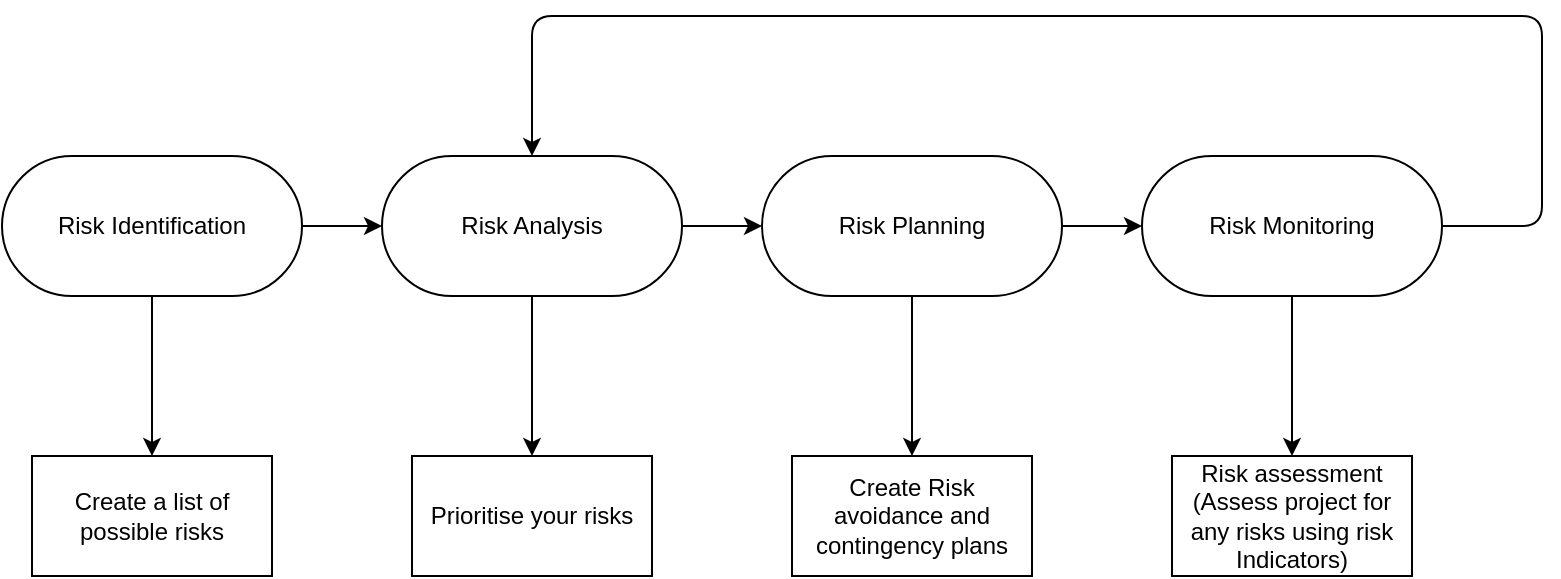 <mxfile version="12.9.3" type="device"><diagram id="VJwh3D7uYL-WEKKF3eG6" name="Page-1"><mxGraphModel dx="1086" dy="806" grid="1" gridSize="10" guides="1" tooltips="1" connect="1" arrows="1" fold="1" page="1" pageScale="1" pageWidth="850" pageHeight="1100" math="0" shadow="0"><root><mxCell id="0"/><mxCell id="1" parent="0"/><mxCell id="33DANQSWvYa2vCfGiKpE-2" value="Risk Identification" style="rounded=1;whiteSpace=wrap;html=1;arcSize=50;" vertex="1" parent="1"><mxGeometry x="70" y="110" width="150" height="70" as="geometry"/></mxCell><mxCell id="33DANQSWvYa2vCfGiKpE-3" value="Create a list of possible risks" style="rounded=0;whiteSpace=wrap;html=1;" vertex="1" parent="1"><mxGeometry x="85" y="260" width="120" height="60" as="geometry"/></mxCell><mxCell id="33DANQSWvYa2vCfGiKpE-4" value="Risk Analysis" style="rounded=1;whiteSpace=wrap;html=1;arcSize=50;" vertex="1" parent="1"><mxGeometry x="260" y="110" width="150" height="70" as="geometry"/></mxCell><mxCell id="33DANQSWvYa2vCfGiKpE-5" value="Risk Planning" style="rounded=1;whiteSpace=wrap;html=1;arcSize=50;" vertex="1" parent="1"><mxGeometry x="450" y="110" width="150" height="70" as="geometry"/></mxCell><mxCell id="33DANQSWvYa2vCfGiKpE-6" value="Risk Monitoring" style="rounded=1;whiteSpace=wrap;html=1;arcSize=50;" vertex="1" parent="1"><mxGeometry x="640" y="110" width="150" height="70" as="geometry"/></mxCell><mxCell id="33DANQSWvYa2vCfGiKpE-7" value="Prioritise your risks" style="rounded=0;whiteSpace=wrap;html=1;" vertex="1" parent="1"><mxGeometry x="275" y="260" width="120" height="60" as="geometry"/></mxCell><mxCell id="33DANQSWvYa2vCfGiKpE-8" value="Create Risk avoidance and contingency plans" style="rounded=0;whiteSpace=wrap;html=1;" vertex="1" parent="1"><mxGeometry x="465" y="260" width="120" height="60" as="geometry"/></mxCell><mxCell id="33DANQSWvYa2vCfGiKpE-9" value="Risk assessment (Assess project for any risks using risk Indicators)" style="rounded=0;whiteSpace=wrap;html=1;" vertex="1" parent="1"><mxGeometry x="655" y="260" width="120" height="60" as="geometry"/></mxCell><mxCell id="33DANQSWvYa2vCfGiKpE-10" value="" style="endArrow=classic;html=1;exitX=1;exitY=0.5;exitDx=0;exitDy=0;entryX=0;entryY=0.5;entryDx=0;entryDy=0;" edge="1" parent="1" source="33DANQSWvYa2vCfGiKpE-2" target="33DANQSWvYa2vCfGiKpE-4"><mxGeometry width="50" height="50" relative="1" as="geometry"><mxPoint x="220" y="200" as="sourcePoint"/><mxPoint x="270" y="150" as="targetPoint"/></mxGeometry></mxCell><mxCell id="33DANQSWvYa2vCfGiKpE-11" value="" style="endArrow=classic;html=1;exitX=0.5;exitY=1;exitDx=0;exitDy=0;entryX=0.5;entryY=0;entryDx=0;entryDy=0;" edge="1" parent="1" source="33DANQSWvYa2vCfGiKpE-2" target="33DANQSWvYa2vCfGiKpE-3"><mxGeometry width="50" height="50" relative="1" as="geometry"><mxPoint x="180" y="160" as="sourcePoint"/><mxPoint x="200" y="160" as="targetPoint"/></mxGeometry></mxCell><mxCell id="33DANQSWvYa2vCfGiKpE-12" value="" style="endArrow=classic;html=1;exitX=0.5;exitY=1;exitDx=0;exitDy=0;entryX=0.5;entryY=0;entryDx=0;entryDy=0;" edge="1" parent="1" source="33DANQSWvYa2vCfGiKpE-4" target="33DANQSWvYa2vCfGiKpE-7"><mxGeometry width="50" height="50" relative="1" as="geometry"><mxPoint x="300" y="170" as="sourcePoint"/><mxPoint x="300" y="260" as="targetPoint"/></mxGeometry></mxCell><mxCell id="33DANQSWvYa2vCfGiKpE-13" value="" style="endArrow=classic;html=1;exitX=0.5;exitY=1;exitDx=0;exitDy=0;entryX=0.5;entryY=0;entryDx=0;entryDy=0;" edge="1" parent="1" source="33DANQSWvYa2vCfGiKpE-5" target="33DANQSWvYa2vCfGiKpE-8"><mxGeometry width="50" height="50" relative="1" as="geometry"><mxPoint x="420" y="170" as="sourcePoint"/><mxPoint x="420" y="260" as="targetPoint"/></mxGeometry></mxCell><mxCell id="33DANQSWvYa2vCfGiKpE-14" value="" style="endArrow=classic;html=1;exitX=0.5;exitY=1;exitDx=0;exitDy=0;entryX=0.5;entryY=0;entryDx=0;entryDy=0;" edge="1" parent="1" source="33DANQSWvYa2vCfGiKpE-6" target="33DANQSWvYa2vCfGiKpE-9"><mxGeometry width="50" height="50" relative="1" as="geometry"><mxPoint x="694.5" y="160" as="sourcePoint"/><mxPoint x="694.5" y="250" as="targetPoint"/></mxGeometry></mxCell><mxCell id="33DANQSWvYa2vCfGiKpE-15" value="" style="endArrow=classic;html=1;exitX=1;exitY=0.5;exitDx=0;exitDy=0;entryX=0;entryY=0.5;entryDx=0;entryDy=0;" edge="1" parent="1" source="33DANQSWvYa2vCfGiKpE-4" target="33DANQSWvYa2vCfGiKpE-5"><mxGeometry width="50" height="50" relative="1" as="geometry"><mxPoint x="520" y="170" as="sourcePoint"/><mxPoint x="520" y="260" as="targetPoint"/></mxGeometry></mxCell><mxCell id="33DANQSWvYa2vCfGiKpE-16" value="" style="endArrow=classic;html=1;exitX=1;exitY=0.5;exitDx=0;exitDy=0;entryX=0;entryY=0.5;entryDx=0;entryDy=0;" edge="1" parent="1" source="33DANQSWvYa2vCfGiKpE-5" target="33DANQSWvYa2vCfGiKpE-6"><mxGeometry width="50" height="50" relative="1" as="geometry"><mxPoint x="530" y="180" as="sourcePoint"/><mxPoint x="530" y="270" as="targetPoint"/></mxGeometry></mxCell><mxCell id="33DANQSWvYa2vCfGiKpE-17" value="" style="endArrow=classic;html=1;entryX=0.5;entryY=0;entryDx=0;entryDy=0;exitX=1;exitY=0.5;exitDx=0;exitDy=0;" edge="1" parent="1" source="33DANQSWvYa2vCfGiKpE-6" target="33DANQSWvYa2vCfGiKpE-4"><mxGeometry width="50" height="50" relative="1" as="geometry"><mxPoint x="840" y="180" as="sourcePoint"/><mxPoint x="540" y="280" as="targetPoint"/><Array as="points"><mxPoint x="840" y="145"/><mxPoint x="840" y="40"/><mxPoint x="335" y="40"/></Array></mxGeometry></mxCell></root></mxGraphModel></diagram></mxfile>